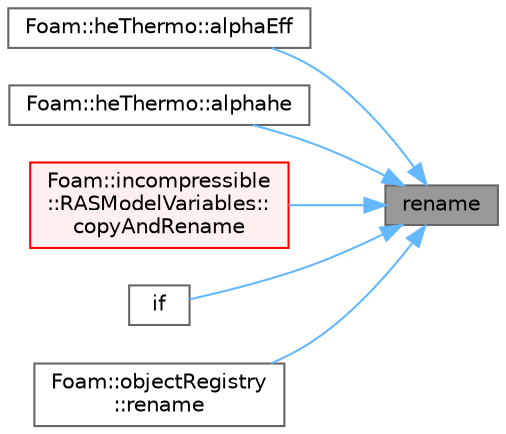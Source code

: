 digraph "rename"
{
 // LATEX_PDF_SIZE
  bgcolor="transparent";
  edge [fontname=Helvetica,fontsize=10,labelfontname=Helvetica,labelfontsize=10];
  node [fontname=Helvetica,fontsize=10,shape=box,height=0.2,width=0.4];
  rankdir="RL";
  Node1 [id="Node000001",label="rename",height=0.2,width=0.4,color="gray40", fillcolor="grey60", style="filled", fontcolor="black",tooltip=" "];
  Node1 -> Node2 [id="edge1_Node000001_Node000002",dir="back",color="steelblue1",style="solid",tooltip=" "];
  Node2 [id="Node000002",label="Foam::heThermo::alphaEff",height=0.2,width=0.4,color="grey40", fillcolor="white", style="filled",URL="$classFoam_1_1heThermo.html#a5ea092ef5d25113f75956fc17a8f88ef",tooltip=" "];
  Node1 -> Node3 [id="edge2_Node000001_Node000003",dir="back",color="steelblue1",style="solid",tooltip=" "];
  Node3 [id="Node000003",label="Foam::heThermo::alphahe",height=0.2,width=0.4,color="grey40", fillcolor="white", style="filled",URL="$classFoam_1_1heThermo.html#a5b3893e0c81ca105bf82122819610ed6",tooltip=" "];
  Node1 -> Node4 [id="edge3_Node000001_Node000004",dir="back",color="steelblue1",style="solid",tooltip=" "];
  Node4 [id="Node000004",label="Foam::incompressible\l::RASModelVariables::\lcopyAndRename",height=0.2,width=0.4,color="red", fillcolor="#FFF0F0", style="filled",URL="$classFoam_1_1incompressible_1_1RASModelVariables.html#a92918c4d33af924c47beb3cb275f8f20",tooltip=" "];
  Node1 -> Node6 [id="edge4_Node000001_Node000006",dir="back",color="steelblue1",style="solid",tooltip=" "];
  Node6 [id="Node000006",label="if",height=0.2,width=0.4,color="grey40", fillcolor="white", style="filled",URL="$convertSurfaceFields_8H.html#a6bde4a1e80da8954743291a2aa189d2e",tooltip=" "];
  Node1 -> Node7 [id="edge5_Node000001_Node000007",dir="back",color="steelblue1",style="solid",tooltip=" "];
  Node7 [id="Node000007",label="Foam::objectRegistry\l::rename",height=0.2,width=0.4,color="grey40", fillcolor="white", style="filled",URL="$classFoam_1_1objectRegistry.html#af41376d1e0031e06613d5ce3c740cf7d",tooltip=" "];
}
